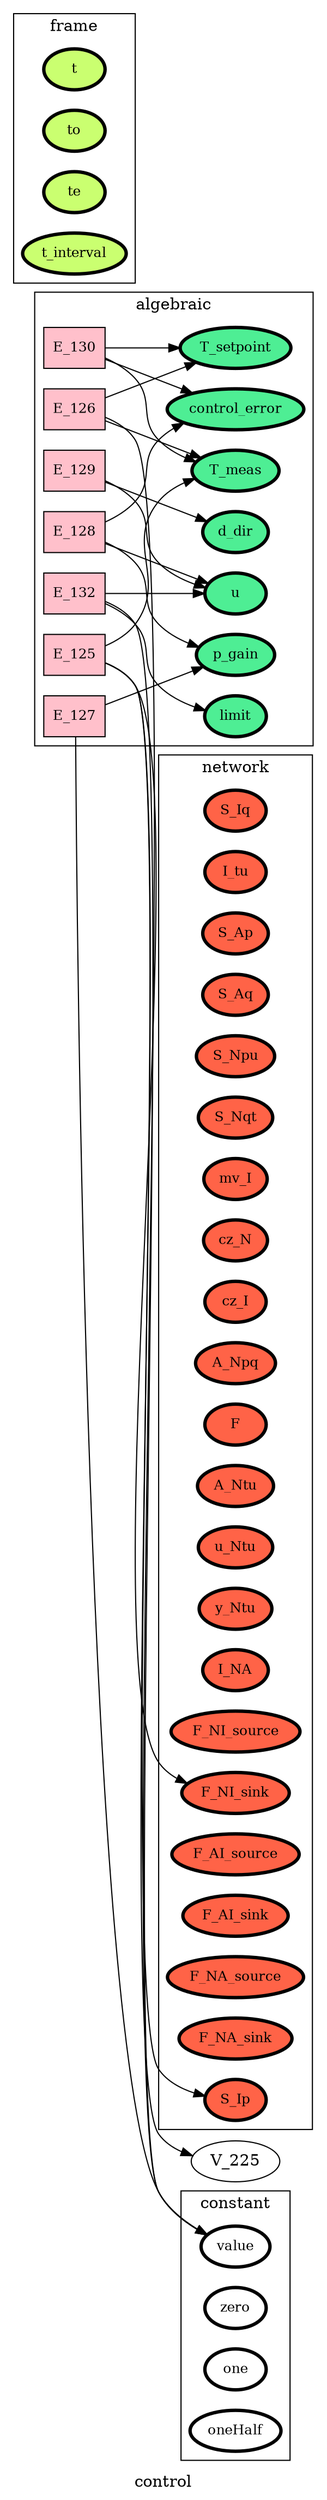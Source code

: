 digraph control {
label=control;
rankdir=LR;
subgraph cluster_control___dataFlow {
label=dataFlow;
rankdir=LR;
}

subgraph cluster_control___input {
label=input;
rankdir=LR;
}

subgraph cluster_control___output {
label=output;
rankdir=LR;
}

subgraph cluster_control___network {
label=network;
rankdir=LR;
V_10 [fillcolor=tomato, fontsize=12, label=S_Iq, penwidth=3, style=filled];
V_11 [fillcolor=tomato, fontsize=12, label=I_tu, penwidth=3, style=filled];
V_12 [fillcolor=tomato, fontsize=12, label=S_Ap, penwidth=3, style=filled];
V_13 [fillcolor=tomato, fontsize=12, label=S_Aq, penwidth=3, style=filled];
V_14 [fillcolor=tomato, fontsize=12, label=S_Npu, penwidth=3, style=filled];
V_15 [fillcolor=tomato, fontsize=12, label=S_Nqt, penwidth=3, style=filled];
V_16 [fillcolor=tomato, fontsize=12, label=mv_I, penwidth=3, style=filled];
V_17 [fillcolor=tomato, fontsize=12, label=cz_N, penwidth=3, style=filled];
V_18 [fillcolor=tomato, fontsize=12, label=cz_I, penwidth=3, style=filled];
V_19 [fillcolor=tomato, fontsize=12, label=A_Npq, penwidth=3, style=filled];
V_2 [fillcolor=tomato, fontsize=12, label=F, penwidth=3, style=filled];
V_20 [fillcolor=tomato, fontsize=12, label=A_Ntu, penwidth=3, style=filled];
V_21 [fillcolor=tomato, fontsize=12, label=u_Ntu, penwidth=3, style=filled];
V_22 [fillcolor=tomato, fontsize=12, label=y_Ntu, penwidth=3, style=filled];
V_27 [fillcolor=tomato, fontsize=12, label=I_NA, penwidth=3, style=filled];
V_3 [fillcolor=tomato, fontsize=12, label=F_NI_source, penwidth=3, style=filled];
V_4 [fillcolor=tomato, fontsize=12, label=F_NI_sink, penwidth=3, style=filled];
V_5 [fillcolor=tomato, fontsize=12, label=F_AI_source, penwidth=3, style=filled];
V_6 [fillcolor=tomato, fontsize=12, label=F_AI_sink, penwidth=3, style=filled];
V_7 [fillcolor=tomato, fontsize=12, label=F_NA_source, penwidth=3, style=filled];
V_8 [fillcolor=tomato, fontsize=12, label=F_NA_sink, penwidth=3, style=filled];
V_9 [fillcolor=tomato, fontsize=12, label=S_Ip, penwidth=3, style=filled];
}

subgraph cluster_control___frame {
label=frame;
rankdir=LR;
V_1 [fillcolor=darkolivegreen1, fontsize=12, label=t, penwidth=3, style=filled];
V_105 [fillcolor=darkolivegreen1, fontsize=12, label=to, penwidth=3, style=filled];
V_106 [fillcolor=darkolivegreen1, fontsize=12, label=te, penwidth=3, style=filled];
V_107 [fillcolor=darkolivegreen1, fontsize=12, label=t_interval, penwidth=3, style=filled];
}

subgraph cluster_control___state {
label=state;
rankdir=LR;
}

subgraph cluster_control___constant {
label=constant;
rankdir=LR;
V_101 [fillcolor=white, fontsize=12, label=value, penwidth=3, style=filled];
V_102 [fillcolor=white, fontsize=12, label=zero, penwidth=3, style=filled];
V_103 [fillcolor=white, fontsize=12, label=one, penwidth=3, style=filled];
V_104 [fillcolor=white, fontsize=12, label=oneHalf, penwidth=3, style=filled];
}

subgraph cluster_control___diffState {
label=diffState;
rankdir=LR;
}

E_125 -> V_225  [splines=ortho];
E_125 -> V_4  [splines=ortho];
E_125 -> V_9  [splines=ortho];
E_126 -> V_101  [splines=ortho];
E_126 -> V_226  [splines=ortho];
E_127 -> V_101  [splines=ortho];
E_128 -> V_228  [splines=ortho];
E_128 -> V_231  [splines=ortho];
E_129 -> V_229  [splines=ortho];
E_130 -> V_226  [splines=ortho];
E_130 -> V_227  [splines=ortho];
E_132 -> V_101  [splines=ortho];
E_132 -> V_229  [splines=ortho];
subgraph cluster_control___algebraic {
label=algebraic;
rankdir=LR;
V_226 [fillcolor=seagreen2, fontsize=12, label=T_meas, penwidth=3, style=filled];
V_227 [fillcolor=seagreen2, fontsize=12, label=T_setpoint, penwidth=3, style=filled];
V_228 [fillcolor=seagreen2, fontsize=12, label=p_gain, penwidth=3, style=filled];
V_229 [fillcolor=seagreen2, fontsize=12, label=u, penwidth=3, style=filled];
V_230 [fillcolor=seagreen2, fontsize=12, label=d_dir, penwidth=3, style=filled];
V_231 [fillcolor=seagreen2, fontsize=12, label=control_error, penwidth=3, style=filled];
V_233 [fillcolor=seagreen2, fontsize=12, label=limit, penwidth=3, style=filled];
E_125 [fillcolor=pink, fontsize=12, shape=box, style=filled];
E_125 -> V_226  [splines=ortho];
E_126 [fillcolor=pink, fontsize=12, shape=box, style=filled];
E_126 -> V_227  [splines=ortho];
E_127 [fillcolor=pink, fontsize=12, shape=box, style=filled];
E_127 -> V_228  [splines=ortho];
E_128 [fillcolor=pink, fontsize=12, shape=box, style=filled];
E_128 -> V_229  [splines=ortho];
E_129 [fillcolor=pink, fontsize=12, shape=box, style=filled];
E_129 -> V_230  [splines=ortho];
E_130 [fillcolor=pink, fontsize=12, shape=box, style=filled];
E_130 -> V_231  [splines=ortho];
E_132 [fillcolor=pink, fontsize=12, shape=box, style=filled];
E_132 -> V_233  [splines=ortho];
}

}
